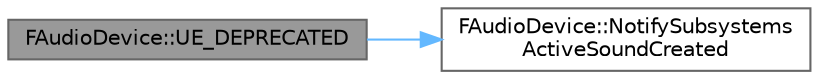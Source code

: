 digraph "FAudioDevice::UE_DEPRECATED"
{
 // INTERACTIVE_SVG=YES
 // LATEX_PDF_SIZE
  bgcolor="transparent";
  edge [fontname=Helvetica,fontsize=10,labelfontname=Helvetica,labelfontsize=10];
  node [fontname=Helvetica,fontsize=10,shape=box,height=0.2,width=0.4];
  rankdir="LR";
  Node1 [id="Node000001",label="FAudioDevice::UE_DEPRECATED",height=0.2,width=0.4,color="gray40", fillcolor="grey60", style="filled", fontcolor="black",tooltip=" "];
  Node1 -> Node2 [id="edge1_Node000001_Node000002",color="steelblue1",style="solid",tooltip=" "];
  Node2 [id="Node000002",label="FAudioDevice::NotifySubsystems\lActiveSoundCreated",height=0.2,width=0.4,color="grey40", fillcolor="white", style="filled",URL="$d7/db1/classFAudioDevice.html#aeb89aee35514651e2369ba5466b103c0",tooltip="Notifies subsystems an active sound has just been added (called on audio thread)."];
}
